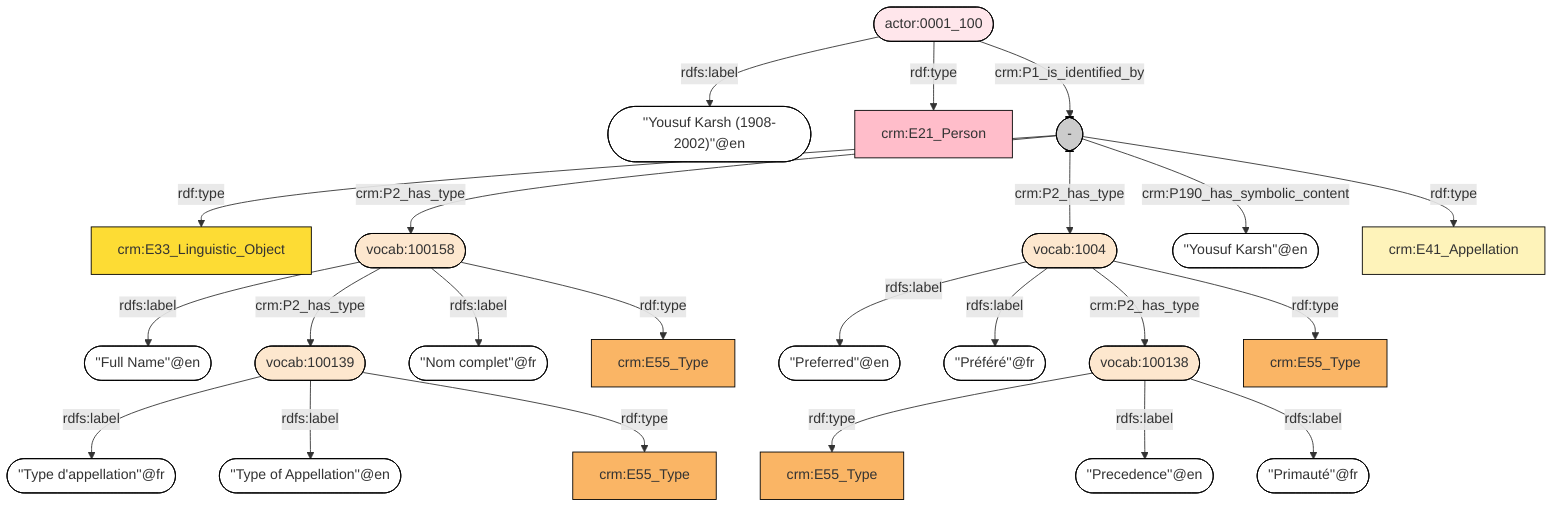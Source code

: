 flowchart TD
classDef Literal fill:#ffffff,stroke:#000000;
classDef Literal_URI fill:,stroke:;
classDef E1_CRM_Entity fill:#ffffff,stroke:#000000;
classDef E1_CRM_Entity_URI fill:#ffffff,stroke:#000000;
classDef E2_Temporal_Entity fill:#82c3ec,stroke:#000000;
classDef E2_Temporal_Entity_URI fill:#d2e9f9,stroke:#000000;
classDef E55_Type fill:#fab565,stroke:#000000;
classDef E55_Type_URI fill:#fde7ce,stroke:#000000;
classDef E52_Time-Span fill:#86bcc8,stroke:#000000;
classDef E52_Time-Span_URI fill:#dcebef,stroke:#000000;
classDef E41_Appellation fill:#fef3ba,stroke:#000000;
classDef E41_Appellation_URI fill:#fffae6,stroke:#000000;
classDef E53_Place fill:#94cc7d,stroke:#000000;
classDef E53_Place_URI fill:#e1f1da,stroke:#000000;
classDef E77_Persistent_Item fill:#ffffff,stroke:#000000;
classDef E77_Persistent_Item_URI fill:#ffffff,stroke:#000000;
classDef E28_Conceptual_Object fill:#fddc34,stroke:#000000;
classDef E28_Conceptual_Object_URI fill:#fef6cd,stroke:#000000;
classDef E18_Physical_Thing fill:#e1ba9c,stroke:#000000;
classDef E18_Physical_Thing_URI fill:#f3e5d8,stroke:#000000;
classDef E39_Actor fill:#ffbdca,stroke:#000000;
classDef E39_Actor_URI fill:#ffe6eb,stroke:#000000;
classDef PC0_Typed_CRM_Property fill:#cc80ff,stroke:#000000;
classDef PC0_Typed_CRM_Property_URI fill:#ebccff,stroke:#000000;
classDef Multi fill:#cccccc,stroke:#000000;
classDef Multi_URI fill:#cccccc,stroke:#000000;
0(["-"]):::E28_Conceptual_Object_URI -->|rdf:type| 1["crm:E33_Linguistic_Object"]:::E28_Conceptual_Object
2(["vocab:100158"]) -->|rdfs:label| 3(["''Full Name''@en"]):::Literal
4(["vocab:100138"]):::E55_Type_URI -->|rdf:type| 5["crm:E55_Type"]:::E55_Type
6(["vocab:1004"]) -->|rdfs:label| 7(["''Preferred''@en"]):::Literal
0(["-"]) -->|crm:P2_has_type| 2(["vocab:100158"])
4(["vocab:100138"]) -->|rdfs:label| 8(["''Precedence''@en"]):::Literal
2(["vocab:100158"]) -->|crm:P2_has_type| 9(["vocab:100139"])
6(["vocab:1004"]) -->|rdfs:label| 10(["''Préféré''@fr"]):::Literal
9(["vocab:100139"]) -->|rdfs:label| 11(["''Type d'appellation''@fr"]):::Literal
12(["actor:0001_100"]) -->|rdfs:label| 13(["''Yousuf Karsh (1908-2002)''@en"]):::Literal
0(["-"]) -->|crm:P2_has_type| 6(["vocab:1004"])
2(["vocab:100158"]) -->|rdfs:label| 14(["''Nom complet''@fr"]):::Literal
9(["vocab:100139"]) -->|rdfs:label| 15(["''Type of Appellation''@en"]):::Literal
12(["actor:0001_100"]):::E39_Actor_URI -->|rdf:type| 16["crm:E21_Person"]:::E39_Actor
6(["vocab:1004"]) -->|crm:P2_has_type| 4(["vocab:100138"])
2(["vocab:100158"]):::E55_Type_URI -->|rdf:type| 17["crm:E55_Type"]:::E55_Type
0(["-"]) -->|crm:P190_has_symbolic_content| 18(["''Yousuf Karsh''@en"]):::Literal
9(["vocab:100139"]):::E55_Type_URI -->|rdf:type| 19["crm:E55_Type"]:::E55_Type
6(["vocab:1004"]):::E55_Type_URI -->|rdf:type| 20["crm:E55_Type"]:::E55_Type
4(["vocab:100138"]) -->|rdfs:label| 21(["''Primauté''@fr"]):::Literal
0(["-"]):::Multi_URI -->|rdf:type| 22["crm:E41_Appellation"]:::E41_Appellation
12(["actor:0001_100"]) -->|crm:P1_is_identified_by| 0(["-"])